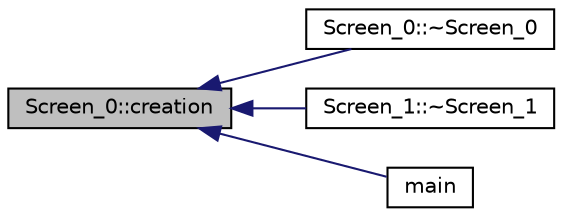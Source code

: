 digraph "Screen_0::creation"
{
  edge [fontname="Helvetica",fontsize="10",labelfontname="Helvetica",labelfontsize="10"];
  node [fontname="Helvetica",fontsize="10",shape=record];
  rankdir="LR";
  Node1 [label="Screen_0::creation",height=0.2,width=0.4,color="black", fillcolor="grey75", style="filled", fontcolor="black"];
  Node1 -> Node2 [dir="back",color="midnightblue",fontsize="10",style="solid",fontname="Helvetica"];
  Node2 [label="Screen_0::~Screen_0",height=0.2,width=0.4,color="black", fillcolor="white", style="filled",URL="$class_screen__0.html#a78d663eb8b65132fb22239ef1e945da9"];
  Node1 -> Node3 [dir="back",color="midnightblue",fontsize="10",style="solid",fontname="Helvetica"];
  Node3 [label="Screen_1::~Screen_1",height=0.2,width=0.4,color="black", fillcolor="white", style="filled",URL="$class_screen__1.html#aadc6fa08186fec5e0f227ca362ab582b"];
  Node1 -> Node4 [dir="back",color="midnightblue",fontsize="10",style="solid",fontname="Helvetica"];
  Node4 [label="main",height=0.2,width=0.4,color="black", fillcolor="white", style="filled",URL="$main_8cc.html#ac0f2228420376f4db7e1274f2b41667c"];
}

